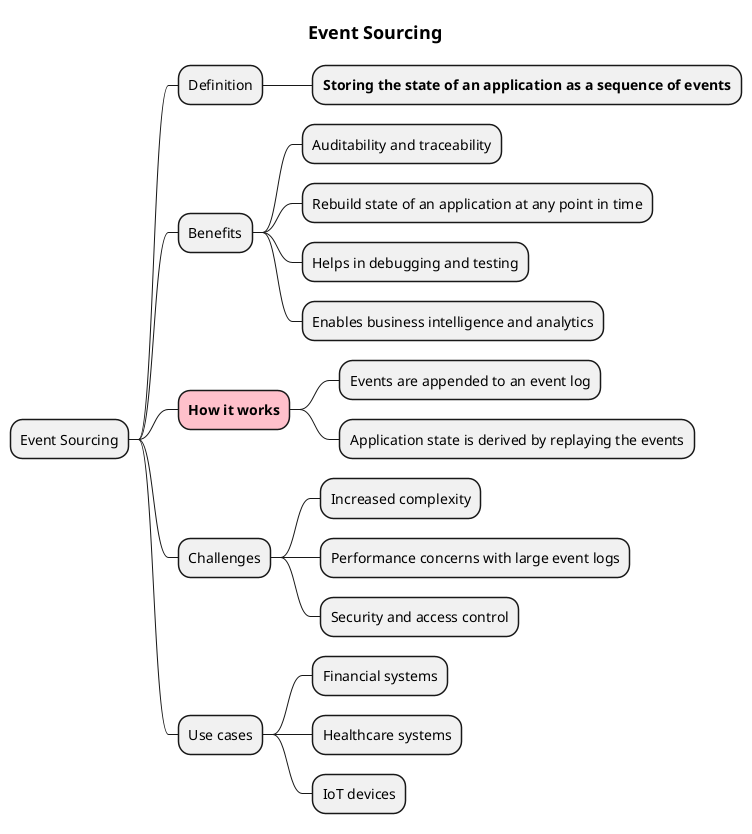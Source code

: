 @startmindmap
title = Event Sourcing

* Event Sourcing
** Definition
*** **Storing the state of an application as a sequence of events**
** Benefits
*** Auditability and traceability
*** Rebuild state of an application at any point in time
*** Helps in debugging and testing
*** Enables business intelligence and analytics
**[#pink] **How it works**
*** Events are appended to an event log
*** Application state is derived by replaying the events
** Challenges
*** Increased complexity
*** Performance concerns with large event logs
*** Security and access control
** Use cases
*** Financial systems
*** Healthcare systems
*** IoT devices
@endmindmap
